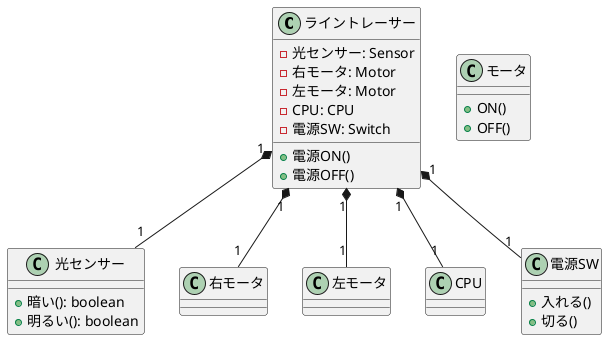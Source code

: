 @startuml 演習6-5クラス図
class ライントレーサー {
  - 光センサー: Sensor
  - 右モータ: Motor
  - 左モータ: Motor
  - CPU: CPU
  - 電源SW: Switch
  + 電源ON()
  + 電源OFF()
}
class 光センサー {
  + 暗い(): boolean
  + 明るい(): boolean
}
class モータ {
  + ON()
  + OFF()
}
class 右モータ {
}
class 左モータ {
}
class CPU {
}
class 電源SW {
  + 入れる()
  + 切る()
}
ライントレーサー "1" *-- "1" 光センサー
ライントレーサー "1" *-- "1" 右モータ
ライントレーサー "1" *-- "1" 左モータ
ライントレーサー "1" *-- "1" CPU
ライントレーサー "1" *-- "1" 電源SW
@enduml